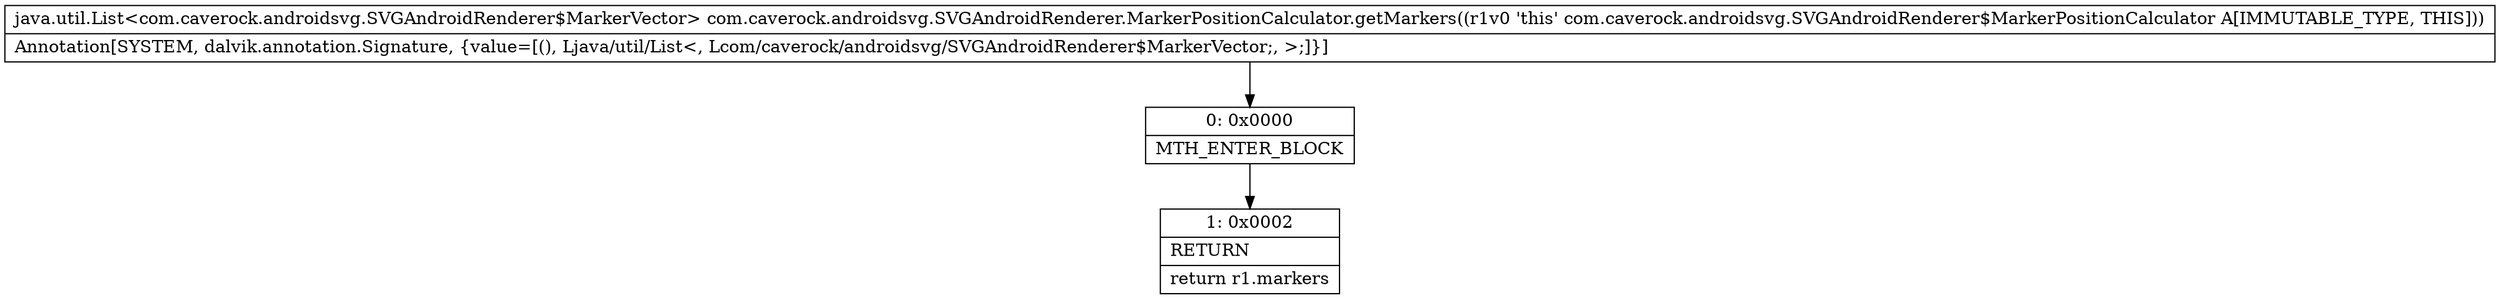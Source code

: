 digraph "CFG forcom.caverock.androidsvg.SVGAndroidRenderer.MarkerPositionCalculator.getMarkers()Ljava\/util\/List;" {
Node_0 [shape=record,label="{0\:\ 0x0000|MTH_ENTER_BLOCK\l}"];
Node_1 [shape=record,label="{1\:\ 0x0002|RETURN\l|return r1.markers\l}"];
MethodNode[shape=record,label="{java.util.List\<com.caverock.androidsvg.SVGAndroidRenderer$MarkerVector\> com.caverock.androidsvg.SVGAndroidRenderer.MarkerPositionCalculator.getMarkers((r1v0 'this' com.caverock.androidsvg.SVGAndroidRenderer$MarkerPositionCalculator A[IMMUTABLE_TYPE, THIS]))  | Annotation[SYSTEM, dalvik.annotation.Signature, \{value=[(), Ljava\/util\/List\<, Lcom\/caverock\/androidsvg\/SVGAndroidRenderer$MarkerVector;, \>;]\}]\l}"];
MethodNode -> Node_0;
Node_0 -> Node_1;
}

